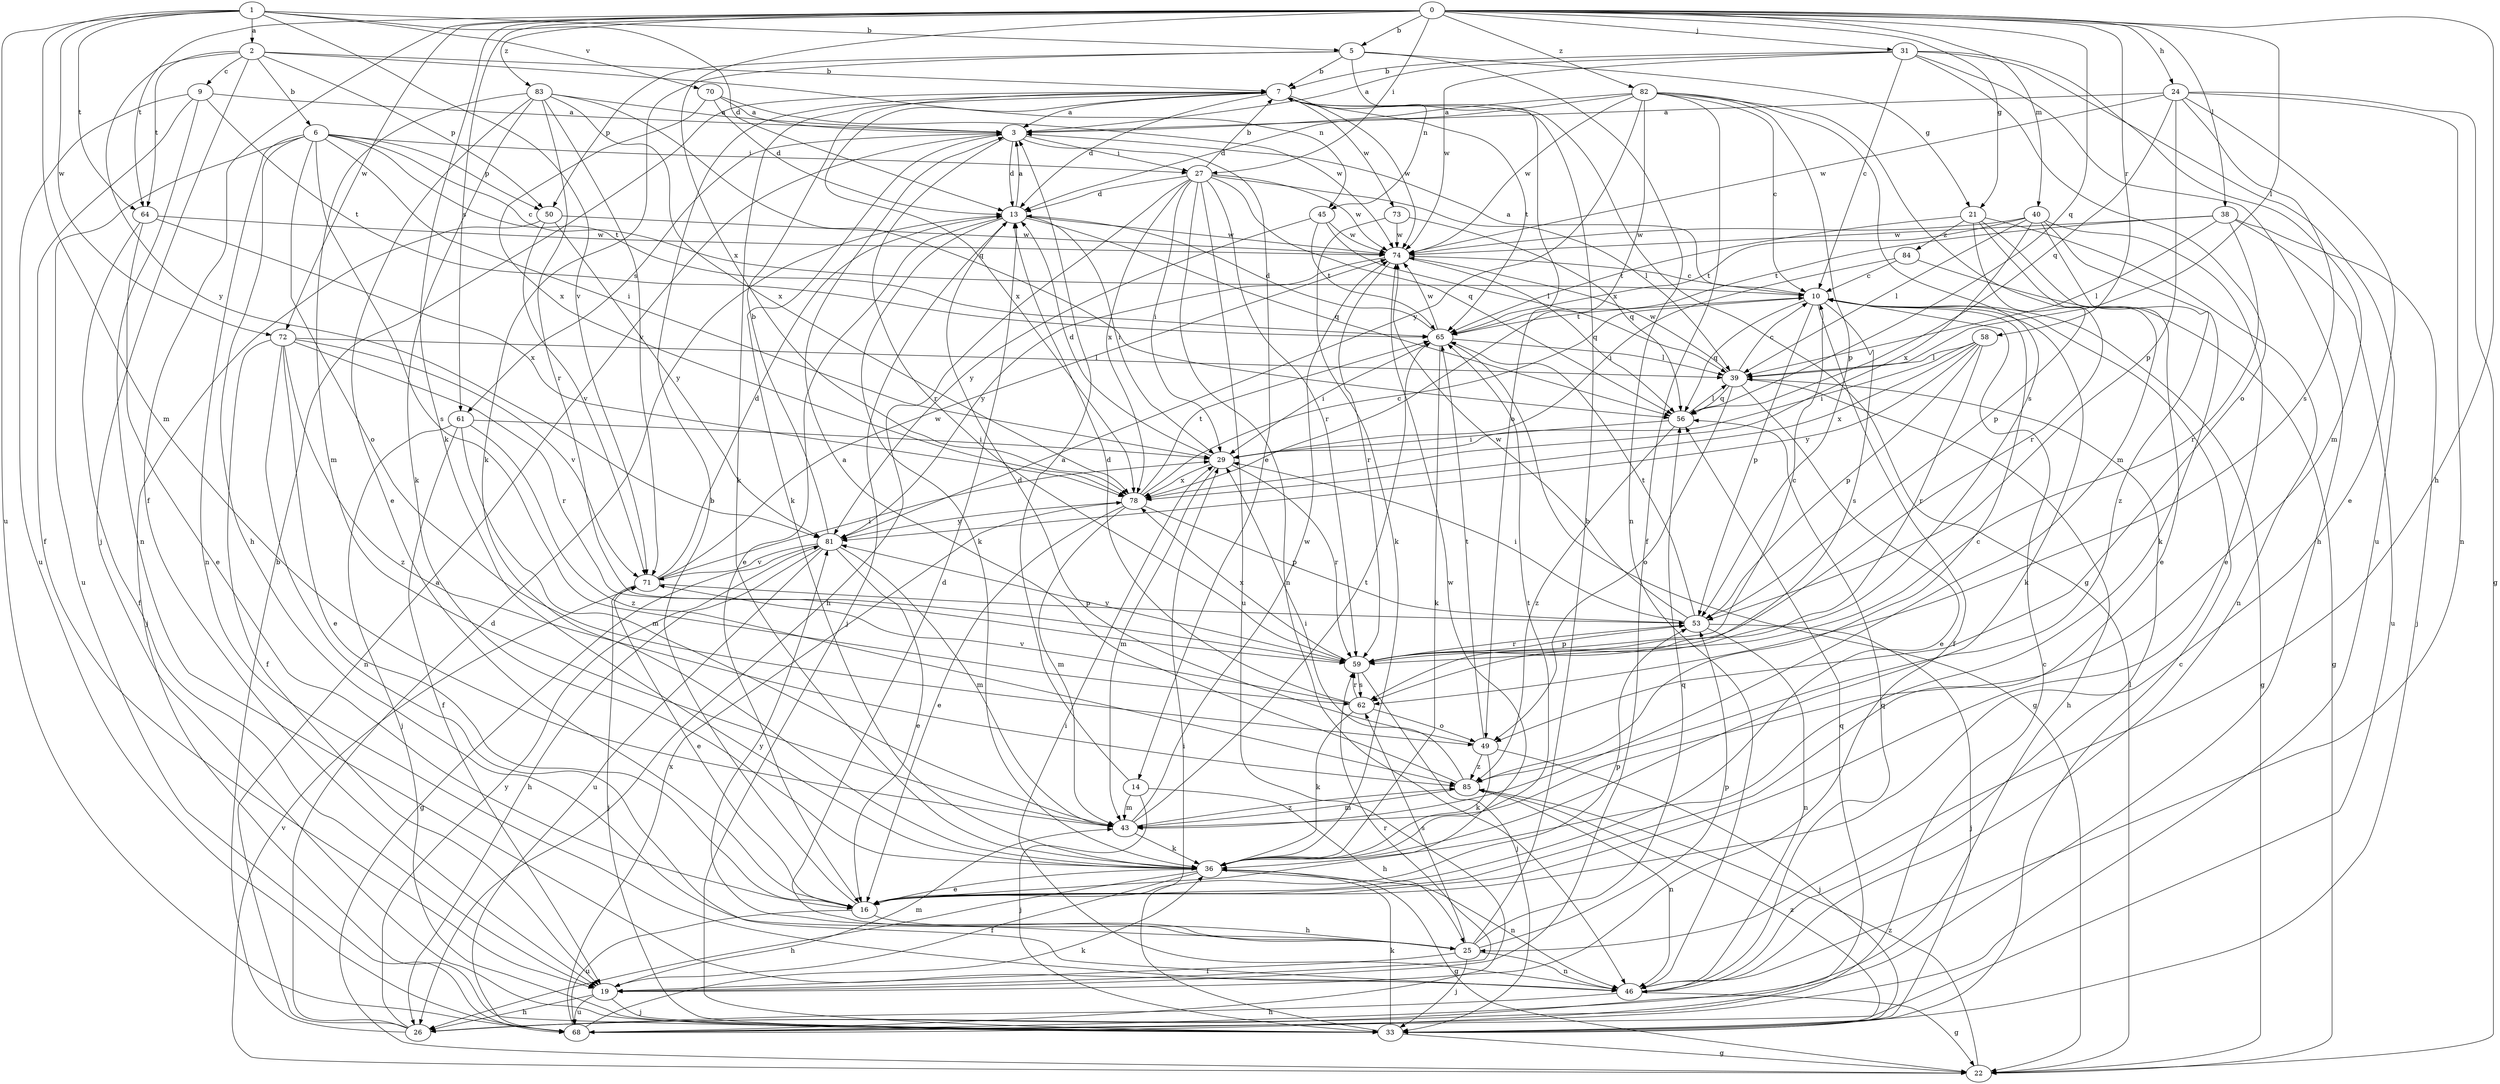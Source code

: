 strict digraph  {
0;
1;
2;
3;
5;
6;
7;
9;
10;
13;
14;
16;
19;
21;
22;
24;
25;
26;
27;
29;
31;
33;
36;
38;
39;
40;
43;
45;
46;
49;
50;
53;
56;
58;
59;
61;
62;
64;
65;
68;
70;
71;
72;
73;
74;
78;
81;
82;
83;
84;
85;
0 -> 5  [label=b];
0 -> 19  [label=f];
0 -> 21  [label=g];
0 -> 24  [label=h];
0 -> 25  [label=h];
0 -> 27  [label=i];
0 -> 31  [label=j];
0 -> 36  [label=k];
0 -> 38  [label=l];
0 -> 39  [label=l];
0 -> 40  [label=m];
0 -> 56  [label=q];
0 -> 58  [label=r];
0 -> 61  [label=s];
0 -> 64  [label=t];
0 -> 72  [label=w];
0 -> 78  [label=x];
0 -> 82  [label=z];
0 -> 83  [label=z];
1 -> 2  [label=a];
1 -> 5  [label=b];
1 -> 13  [label=d];
1 -> 43  [label=m];
1 -> 64  [label=t];
1 -> 68  [label=u];
1 -> 70  [label=v];
1 -> 71  [label=v];
1 -> 72  [label=w];
2 -> 6  [label=b];
2 -> 7  [label=b];
2 -> 9  [label=c];
2 -> 33  [label=j];
2 -> 45  [label=n];
2 -> 50  [label=p];
2 -> 64  [label=t];
2 -> 81  [label=y];
3 -> 13  [label=d];
3 -> 14  [label=e];
3 -> 27  [label=i];
3 -> 36  [label=k];
3 -> 59  [label=r];
3 -> 61  [label=s];
5 -> 7  [label=b];
5 -> 21  [label=g];
5 -> 36  [label=k];
5 -> 45  [label=n];
5 -> 46  [label=n];
5 -> 50  [label=p];
6 -> 10  [label=c];
6 -> 25  [label=h];
6 -> 27  [label=i];
6 -> 29  [label=i];
6 -> 46  [label=n];
6 -> 49  [label=o];
6 -> 50  [label=p];
6 -> 62  [label=s];
6 -> 65  [label=t];
6 -> 68  [label=u];
7 -> 3  [label=a];
7 -> 13  [label=d];
7 -> 22  [label=g];
7 -> 36  [label=k];
7 -> 49  [label=o];
7 -> 65  [label=t];
7 -> 73  [label=w];
7 -> 74  [label=w];
7 -> 78  [label=x];
9 -> 3  [label=a];
9 -> 19  [label=f];
9 -> 46  [label=n];
9 -> 65  [label=t];
9 -> 68  [label=u];
10 -> 3  [label=a];
10 -> 19  [label=f];
10 -> 22  [label=g];
10 -> 36  [label=k];
10 -> 53  [label=p];
10 -> 56  [label=q];
10 -> 62  [label=s];
10 -> 65  [label=t];
13 -> 3  [label=a];
13 -> 16  [label=e];
13 -> 29  [label=i];
13 -> 33  [label=j];
13 -> 36  [label=k];
13 -> 56  [label=q];
13 -> 74  [label=w];
14 -> 3  [label=a];
14 -> 25  [label=h];
14 -> 33  [label=j];
14 -> 43  [label=m];
16 -> 7  [label=b];
16 -> 25  [label=h];
16 -> 53  [label=p];
16 -> 68  [label=u];
16 -> 74  [label=w];
19 -> 26  [label=h];
19 -> 33  [label=j];
19 -> 43  [label=m];
19 -> 59  [label=r];
19 -> 68  [label=u];
21 -> 16  [label=e];
21 -> 46  [label=n];
21 -> 53  [label=p];
21 -> 59  [label=r];
21 -> 65  [label=t];
21 -> 84  [label=z];
22 -> 71  [label=v];
22 -> 85  [label=z];
24 -> 3  [label=a];
24 -> 16  [label=e];
24 -> 22  [label=g];
24 -> 46  [label=n];
24 -> 53  [label=p];
24 -> 56  [label=q];
24 -> 62  [label=s];
24 -> 74  [label=w];
25 -> 7  [label=b];
25 -> 13  [label=d];
25 -> 19  [label=f];
25 -> 33  [label=j];
25 -> 46  [label=n];
25 -> 53  [label=p];
25 -> 56  [label=q];
25 -> 62  [label=s];
25 -> 81  [label=y];
26 -> 3  [label=a];
26 -> 7  [label=b];
26 -> 13  [label=d];
26 -> 81  [label=y];
27 -> 7  [label=b];
27 -> 13  [label=d];
27 -> 26  [label=h];
27 -> 29  [label=i];
27 -> 39  [label=l];
27 -> 46  [label=n];
27 -> 56  [label=q];
27 -> 59  [label=r];
27 -> 68  [label=u];
27 -> 74  [label=w];
27 -> 78  [label=x];
29 -> 13  [label=d];
29 -> 43  [label=m];
29 -> 59  [label=r];
29 -> 78  [label=x];
31 -> 3  [label=a];
31 -> 7  [label=b];
31 -> 10  [label=c];
31 -> 26  [label=h];
31 -> 43  [label=m];
31 -> 49  [label=o];
31 -> 68  [label=u];
31 -> 74  [label=w];
33 -> 10  [label=c];
33 -> 22  [label=g];
33 -> 29  [label=i];
33 -> 36  [label=k];
33 -> 85  [label=z];
36 -> 16  [label=e];
36 -> 19  [label=f];
36 -> 22  [label=g];
36 -> 26  [label=h];
36 -> 46  [label=n];
36 -> 65  [label=t];
38 -> 33  [label=j];
38 -> 39  [label=l];
38 -> 59  [label=r];
38 -> 65  [label=t];
38 -> 68  [label=u];
38 -> 74  [label=w];
39 -> 10  [label=c];
39 -> 16  [label=e];
39 -> 26  [label=h];
39 -> 49  [label=o];
39 -> 56  [label=q];
39 -> 74  [label=w];
40 -> 16  [label=e];
40 -> 36  [label=k];
40 -> 39  [label=l];
40 -> 65  [label=t];
40 -> 74  [label=w];
40 -> 78  [label=x];
40 -> 85  [label=z];
43 -> 36  [label=k];
43 -> 65  [label=t];
43 -> 74  [label=w];
43 -> 85  [label=z];
45 -> 39  [label=l];
45 -> 65  [label=t];
45 -> 74  [label=w];
45 -> 81  [label=y];
46 -> 22  [label=g];
46 -> 26  [label=h];
46 -> 29  [label=i];
46 -> 39  [label=l];
46 -> 56  [label=q];
49 -> 13  [label=d];
49 -> 33  [label=j];
49 -> 36  [label=k];
49 -> 65  [label=t];
49 -> 85  [label=z];
50 -> 33  [label=j];
50 -> 71  [label=v];
50 -> 74  [label=w];
50 -> 81  [label=y];
53 -> 29  [label=i];
53 -> 33  [label=j];
53 -> 46  [label=n];
53 -> 59  [label=r];
53 -> 65  [label=t];
53 -> 74  [label=w];
56 -> 29  [label=i];
56 -> 39  [label=l];
56 -> 85  [label=z];
58 -> 29  [label=i];
58 -> 39  [label=l];
58 -> 53  [label=p];
58 -> 59  [label=r];
58 -> 78  [label=x];
58 -> 81  [label=y];
59 -> 10  [label=c];
59 -> 33  [label=j];
59 -> 53  [label=p];
59 -> 62  [label=s];
59 -> 78  [label=x];
59 -> 81  [label=y];
61 -> 19  [label=f];
61 -> 29  [label=i];
61 -> 33  [label=j];
61 -> 43  [label=m];
61 -> 85  [label=z];
62 -> 13  [label=d];
62 -> 36  [label=k];
62 -> 49  [label=o];
62 -> 59  [label=r];
62 -> 71  [label=v];
64 -> 16  [label=e];
64 -> 19  [label=f];
64 -> 74  [label=w];
64 -> 78  [label=x];
65 -> 13  [label=d];
65 -> 22  [label=g];
65 -> 29  [label=i];
65 -> 36  [label=k];
65 -> 39  [label=l];
65 -> 74  [label=w];
68 -> 10  [label=c];
68 -> 36  [label=k];
68 -> 56  [label=q];
68 -> 78  [label=x];
70 -> 3  [label=a];
70 -> 13  [label=d];
70 -> 74  [label=w];
70 -> 78  [label=x];
71 -> 13  [label=d];
71 -> 16  [label=e];
71 -> 29  [label=i];
71 -> 33  [label=j];
71 -> 53  [label=p];
71 -> 74  [label=w];
72 -> 16  [label=e];
72 -> 19  [label=f];
72 -> 39  [label=l];
72 -> 46  [label=n];
72 -> 59  [label=r];
72 -> 71  [label=v];
72 -> 85  [label=z];
73 -> 36  [label=k];
73 -> 56  [label=q];
73 -> 74  [label=w];
74 -> 10  [label=c];
74 -> 56  [label=q];
74 -> 59  [label=r];
74 -> 81  [label=y];
78 -> 10  [label=c];
78 -> 16  [label=e];
78 -> 43  [label=m];
78 -> 53  [label=p];
78 -> 65  [label=t];
78 -> 81  [label=y];
81 -> 7  [label=b];
81 -> 16  [label=e];
81 -> 22  [label=g];
81 -> 26  [label=h];
81 -> 43  [label=m];
81 -> 68  [label=u];
81 -> 71  [label=v];
82 -> 3  [label=a];
82 -> 10  [label=c];
82 -> 13  [label=d];
82 -> 19  [label=f];
82 -> 43  [label=m];
82 -> 53  [label=p];
82 -> 62  [label=s];
82 -> 74  [label=w];
82 -> 78  [label=x];
82 -> 81  [label=y];
83 -> 3  [label=a];
83 -> 16  [label=e];
83 -> 36  [label=k];
83 -> 43  [label=m];
83 -> 56  [label=q];
83 -> 59  [label=r];
83 -> 71  [label=v];
83 -> 78  [label=x];
84 -> 10  [label=c];
84 -> 22  [label=g];
84 -> 29  [label=i];
85 -> 3  [label=a];
85 -> 10  [label=c];
85 -> 29  [label=i];
85 -> 43  [label=m];
85 -> 46  [label=n];
}
